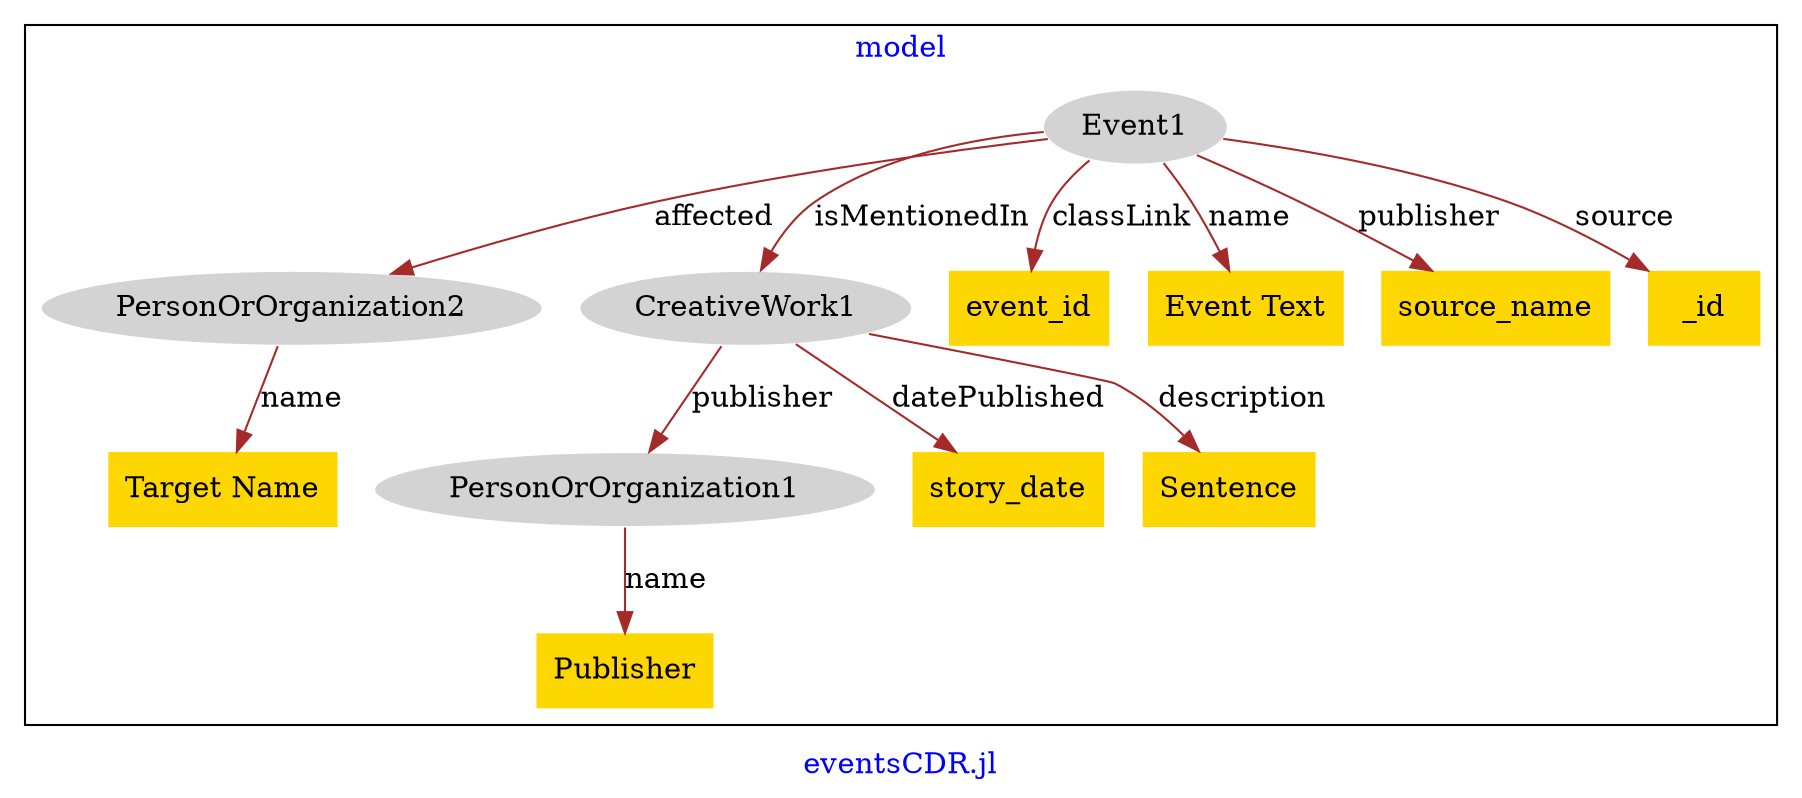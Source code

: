 digraph n0 {
fontcolor="blue"
remincross="true"
label="eventsCDR.jl"
subgraph cluster {
label="model"
n2[style="filled",color="white",fillcolor="lightgray",label="PersonOrOrganization1"];
n3[shape="plaintext",style="filled",fillcolor="gold",label="Publisher"];
n4[style="filled",color="white",fillcolor="lightgray",label="PersonOrOrganization2"];
n5[shape="plaintext",style="filled",fillcolor="gold",label="Target Name"];
n6[style="filled",color="white",fillcolor="lightgray",label="CreativeWork1"];
n7[shape="plaintext",style="filled",fillcolor="gold",label="story_date"];
n8[shape="plaintext",style="filled",fillcolor="gold",label="Sentence"];
n9[style="filled",color="white",fillcolor="lightgray",label="Event1"];
n10[shape="plaintext",style="filled",fillcolor="gold",label="event_id"];
n11[shape="plaintext",style="filled",fillcolor="gold",label="Event Text"];
n12[shape="plaintext",style="filled",fillcolor="gold",label="source_name"];
n13[shape="plaintext",style="filled",fillcolor="gold",label="_id"];
}
n2 -> n3[color="brown",fontcolor="black",label="name"]
n4 -> n5[color="brown",fontcolor="black",label="name"]
n6 -> n7[color="brown",fontcolor="black",label="datePublished"]
n6 -> n8[color="brown",fontcolor="black",label="description"]
n6 -> n2[color="brown",fontcolor="black",label="publisher"]
n9 -> n10[color="brown",fontcolor="black",label="classLink"]
n9 -> n4[color="brown",fontcolor="black",label="affected"]
n9 -> n6[color="brown",fontcolor="black",label="isMentionedIn"]
n9 -> n11[color="brown",fontcolor="black",label="name"]
n9 -> n12[color="brown",fontcolor="black",label="publisher"]
n9 -> n13[color="brown",fontcolor="black",label="source"]
}
